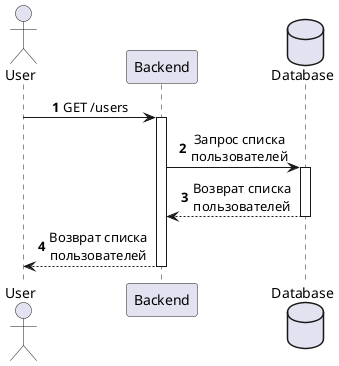 @startuml
actor       User
participant Backend
database    Database

autonumber
skinparam DefaultTextAlignment center
skinparam maxMessageSize 130

User        -> Backend      ++ : GET /users
Backend     -> Database     ++ : Запрос списка пользователей
Database    --> Backend     -- : Возврат списка пользователей
Backend     --> User        -- : Возврат списка пользователей

@enduml
